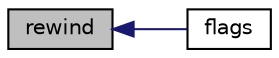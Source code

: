 digraph "rewind"
{
  bgcolor="transparent";
  edge [fontname="Helvetica",fontsize="10",labelfontname="Helvetica",labelfontsize="10"];
  node [fontname="Helvetica",fontsize="10",shape=record];
  rankdir="LR";
  Node2580 [label="rewind",height=0.2,width=0.4,color="black", fillcolor="grey75", style="filled", fontcolor="black"];
  Node2580 -> Node2581 [dir="back",color="midnightblue",fontsize="10",style="solid",fontname="Helvetica"];
  Node2581 [label="flags",height=0.2,width=0.4,color="black",URL="$a27365.html#a03ad359247e17b29c93563d7bf4e33c9",tooltip="Return flags of output stream. "];
}
